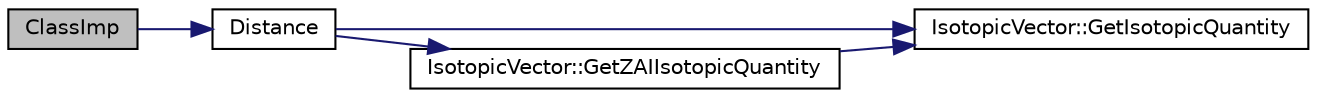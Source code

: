 digraph G
{
  edge [fontname="Helvetica",fontsize="10",labelfontname="Helvetica",labelfontsize="10"];
  node [fontname="Helvetica",fontsize="10",shape=record];
  rankdir="LR";
  Node1 [label="ClassImp",height=0.2,width=0.4,color="black", fillcolor="grey75", style="filled" fontcolor="black"];
  Node1 -> Node2 [color="midnightblue",fontsize="10",style="solid",fontname="Helvetica"];
  Node2 [label="Distance",height=0.2,width=0.4,color="black", fillcolor="white", style="filled",URL="$_isotopic_vector_8cxx.html#afaea8492ba2fd9f4a4c67b1922a17ca9"];
  Node2 -> Node3 [color="midnightblue",fontsize="10",style="solid",fontname="Helvetica"];
  Node3 [label="IsotopicVector::GetIsotopicQuantity",height=0.2,width=0.4,color="black", fillcolor="white", style="filled",URL="$class_isotopic_vector.html#a0b65f2635da76635c97ddc39faad22bb",tooltip="Return the IVQuantity map."];
  Node2 -> Node4 [color="midnightblue",fontsize="10",style="solid",fontname="Helvetica"];
  Node4 [label="IsotopicVector::GetZAIIsotopicQuantity",height=0.2,width=0.4,color="black", fillcolor="white", style="filled",URL="$class_isotopic_vector.html#a40dc795634eba67031bd8f18491fc4b3",tooltip="Return the composition of the IsotopicVector."];
  Node4 -> Node3 [color="midnightblue",fontsize="10",style="solid",fontname="Helvetica"];
}
